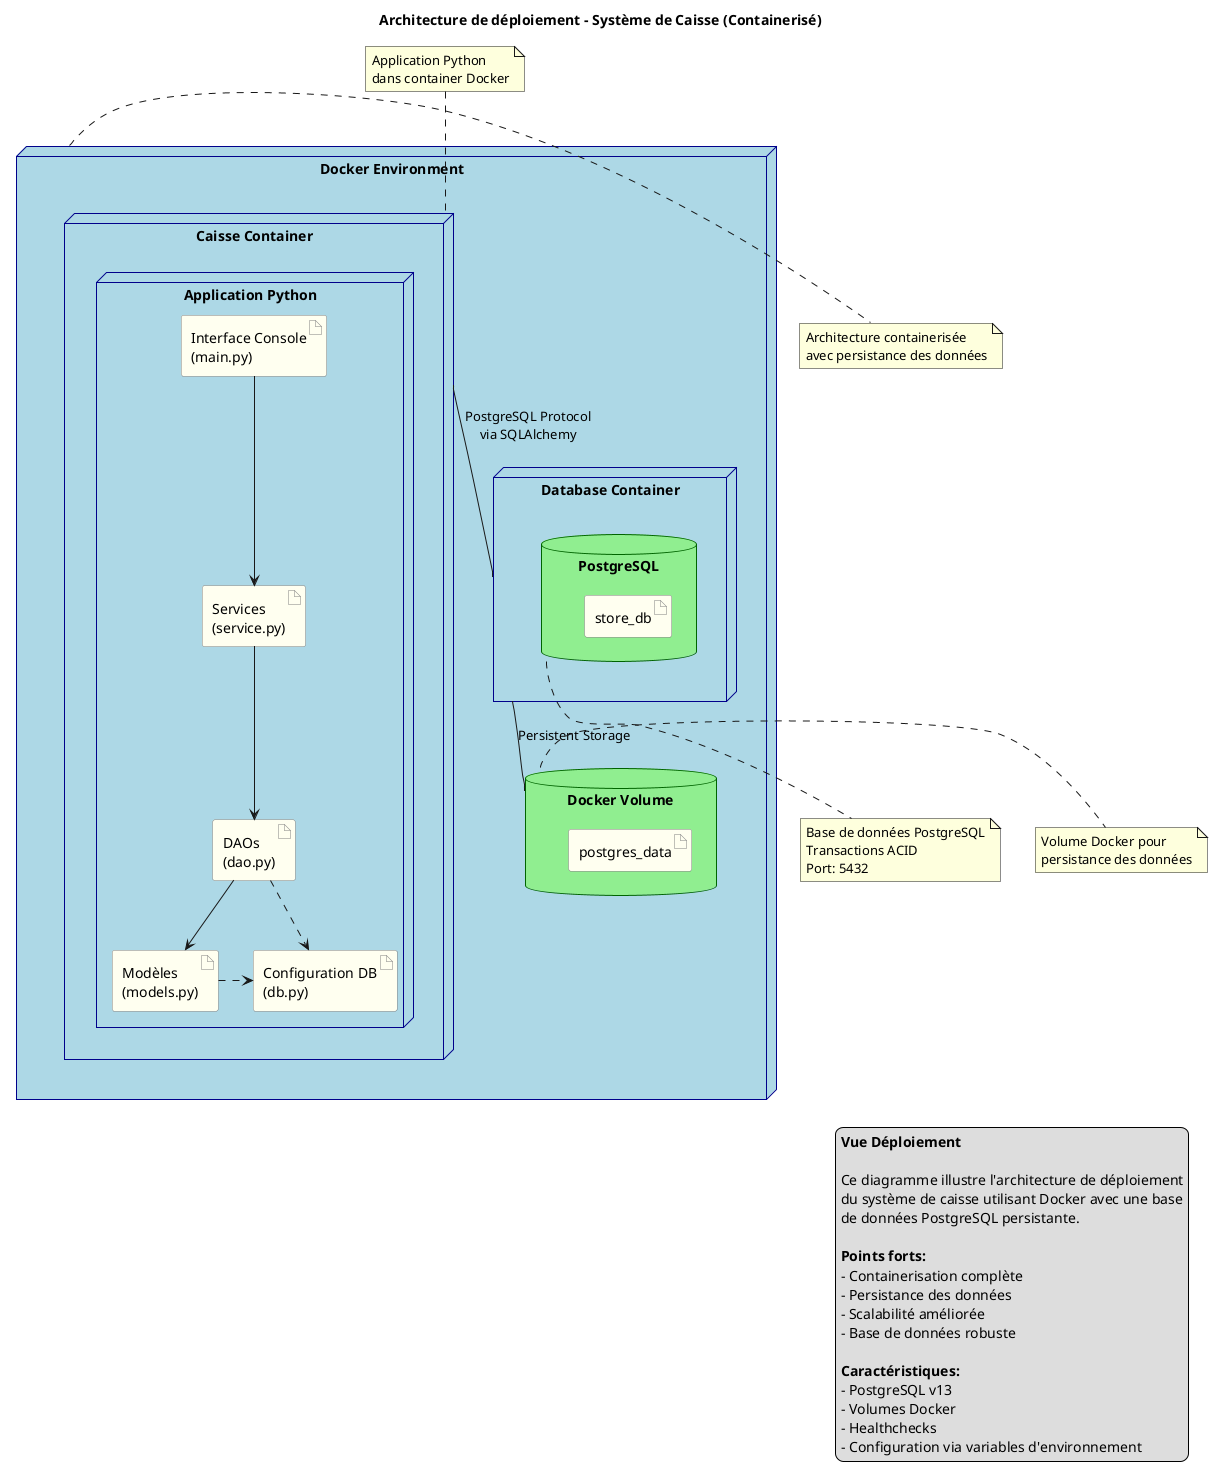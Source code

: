 @startuml Vue Déploiement

' Définir les styles
skinparam node {
    BackgroundColor LightBlue
    BorderColor DarkBlue
    FontColor Black
}

skinparam database {
    BackgroundColor LightGreen
    BorderColor DarkGreen
    FontColor Black
}

skinparam artifact {
    BackgroundColor Ivory
    BorderColor Gray
    FontColor Black
}

' Définir les nœuds
node "Docker Environment" as DockerEnv {
    node "Caisse Container" as CaisseContainer {
        node "Application Python" as AppPython {
            artifact "Interface Console\n(main.py)" as Main
            artifact "Services\n(service.py)" as Services
            artifact "DAOs\n(dao.py)" as DAOs
            artifact "Modèles\n(models.py)" as Models
            artifact "Configuration DB\n(db.py)" as ConfigDB
            
            ' Relations internes
            Main -down-> Services
            Services -down-> DAOs
            DAOs -down-> Models
            DAOs .right.> ConfigDB
            Models .right.> ConfigDB
        }
    }
    
    node "Database Container" as DBContainer {
        database "PostgreSQL" as PostgreSQL {
            artifact "store_db" as StoreDB
        }
    }
    
    ' Volume persistant
    database "Docker Volume" as DockerVolume {
        artifact "postgres_data" as PostgresData
    }
    
    ' Connexions
    CaisseContainer -- DBContainer : "PostgreSQL Protocol\nvia SQLAlchemy"
    DBContainer -- DockerVolume : "Persistent Storage"
}

' Notes explicatives
note right of DockerEnv
  Architecture containerisée
  avec persistance des données
end note

note bottom of PostgreSQL
  Base de données PostgreSQL
  Transactions ACID
  Port: 5432
end note

note top of CaisseContainer
  Application Python
  dans container Docker
end note

note right of DockerVolume
  Volume Docker pour
  persistance des données
end note

' Titre et légende
title Architecture de déploiement - Système de Caisse (Containerisé)

legend right
  <b>Vue Déploiement</b>
  
  Ce diagramme illustre l'architecture de déploiement
  du système de caisse utilisant Docker avec une base
  de données PostgreSQL persistante.
  
  <b>Points forts:</b>
  - Containerisation complète
  - Persistance des données
  - Scalabilité améliorée
  - Base de données robuste
  
  <b>Caractéristiques:</b>
  - PostgreSQL v13
  - Volumes Docker
  - Healthchecks
  - Configuration via variables d'environnement
endlegend

@enduml 